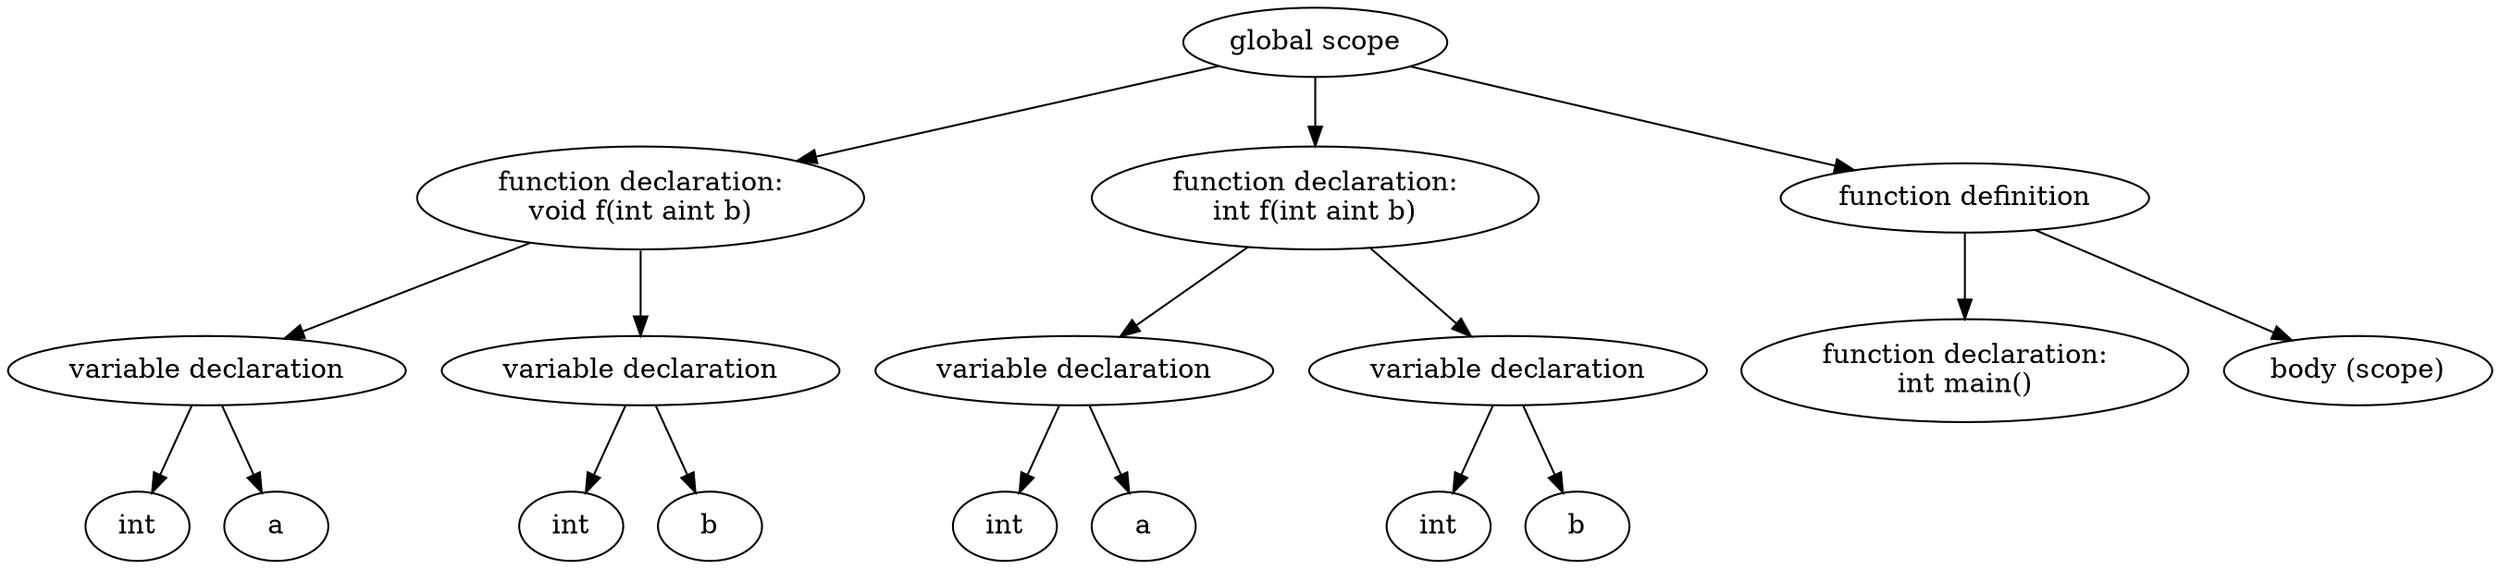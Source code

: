 digraph "Abstract Syntax Tree" {
	140480002197536 [label=int]
	140480002199264 -> 140480002197536
	140480002195856 [label=a]
	140480002199264 -> 140480002195856
	140480002199264 [label="variable declaration"]
	140480002197392 -> 140480002199264
	140480002198592 [label=int]
	140480002195760 -> 140480002198592
	140480002195664 [label=b]
	140480002195760 -> 140480002195664
	140480002195760 [label="variable declaration"]
	140480002197392 -> 140480002195760
	140480002197392 [label="function declaration:
void f(int aint b)"]
	140480002195808 -> 140480002197392
	140480002209056 [label=int]
	140480002208720 -> 140480002209056
	140480002198832 [label=a]
	140480002208720 -> 140480002198832
	140480002208720 [label="variable declaration"]
	140480002198160 -> 140480002208720
	140480002207856 [label=int]
	140480002208912 -> 140480002207856
	140480002208336 [label=b]
	140480002208912 -> 140480002208336
	140480002208912 [label="variable declaration"]
	140480002198160 -> 140480002208912
	140480002198160 [label="function declaration:
int f(int aint b)"]
	140480002195808 -> 140480002198160
	140480002209296 [label="function declaration:
int main()"]
	140480002209440 -> 140480002209296
	140480002209248 [label="body (scope)"]
	140480002209440 -> 140480002209248
	140480002209440 [label="function definition"]
	140480002195808 -> 140480002209440
	140480002195808 [label="global scope"]
}
